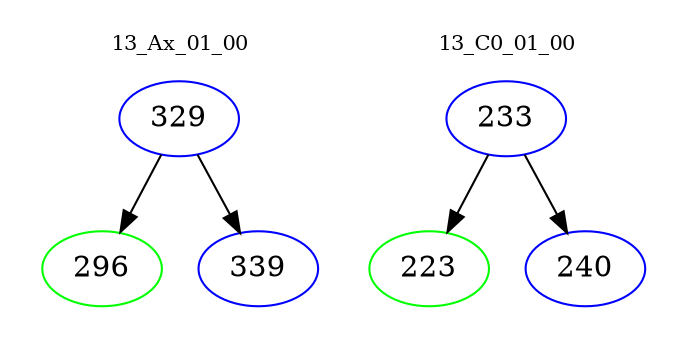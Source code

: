 digraph{
subgraph cluster_0 {
color = white
label = "13_Ax_01_00";
fontsize=10;
T0_329 [label="329", color="blue"]
T0_329 -> T0_296 [color="black"]
T0_296 [label="296", color="green"]
T0_329 -> T0_339 [color="black"]
T0_339 [label="339", color="blue"]
}
subgraph cluster_1 {
color = white
label = "13_C0_01_00";
fontsize=10;
T1_233 [label="233", color="blue"]
T1_233 -> T1_223 [color="black"]
T1_223 [label="223", color="green"]
T1_233 -> T1_240 [color="black"]
T1_240 [label="240", color="blue"]
}
}
